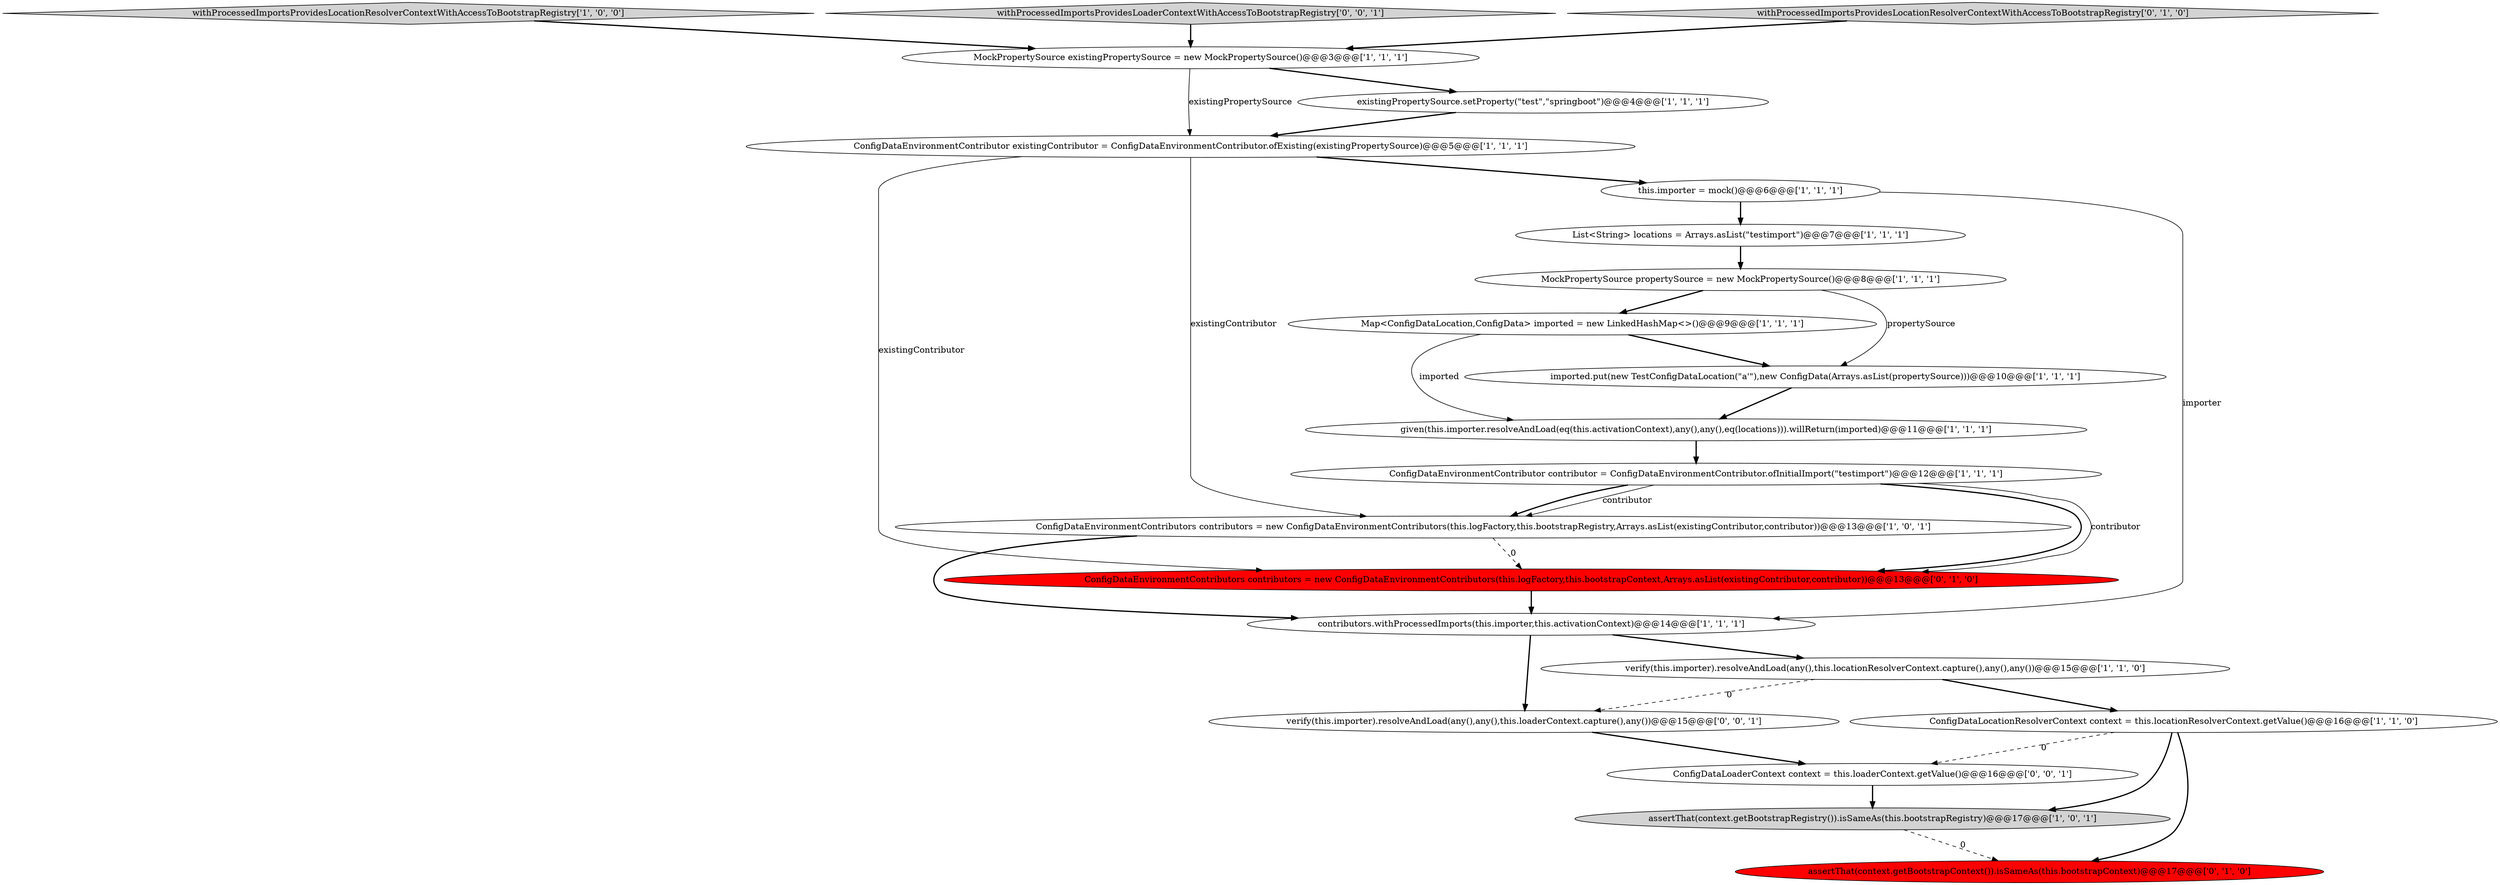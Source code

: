 digraph {
18 [style = filled, label = "ConfigDataEnvironmentContributors contributors = new ConfigDataEnvironmentContributors(this.logFactory,this.bootstrapContext,Arrays.asList(existingContributor,contributor))@@@13@@@['0', '1', '0']", fillcolor = red, shape = ellipse image = "AAA1AAABBB2BBB"];
7 [style = filled, label = "MockPropertySource propertySource = new MockPropertySource()@@@8@@@['1', '1', '1']", fillcolor = white, shape = ellipse image = "AAA0AAABBB1BBB"];
6 [style = filled, label = "ConfigDataEnvironmentContributor existingContributor = ConfigDataEnvironmentContributor.ofExisting(existingPropertySource)@@@5@@@['1', '1', '1']", fillcolor = white, shape = ellipse image = "AAA0AAABBB1BBB"];
14 [style = filled, label = "withProcessedImportsProvidesLocationResolverContextWithAccessToBootstrapRegistry['1', '0', '0']", fillcolor = lightgray, shape = diamond image = "AAA0AAABBB1BBB"];
0 [style = filled, label = "ConfigDataEnvironmentContributors contributors = new ConfigDataEnvironmentContributors(this.logFactory,this.bootstrapRegistry,Arrays.asList(existingContributor,contributor))@@@13@@@['1', '0', '1']", fillcolor = white, shape = ellipse image = "AAA0AAABBB1BBB"];
8 [style = filled, label = "imported.put(new TestConfigDataLocation(\"a'\"),new ConfigData(Arrays.asList(propertySource)))@@@10@@@['1', '1', '1']", fillcolor = white, shape = ellipse image = "AAA0AAABBB1BBB"];
12 [style = filled, label = "assertThat(context.getBootstrapRegistry()).isSameAs(this.bootstrapRegistry)@@@17@@@['1', '0', '1']", fillcolor = lightgray, shape = ellipse image = "AAA0AAABBB1BBB"];
20 [style = filled, label = "withProcessedImportsProvidesLoaderContextWithAccessToBootstrapRegistry['0', '0', '1']", fillcolor = lightgray, shape = diamond image = "AAA0AAABBB3BBB"];
11 [style = filled, label = "List<String> locations = Arrays.asList(\"testimport\")@@@7@@@['1', '1', '1']", fillcolor = white, shape = ellipse image = "AAA0AAABBB1BBB"];
10 [style = filled, label = "MockPropertySource existingPropertySource = new MockPropertySource()@@@3@@@['1', '1', '1']", fillcolor = white, shape = ellipse image = "AAA0AAABBB1BBB"];
16 [style = filled, label = "withProcessedImportsProvidesLocationResolverContextWithAccessToBootstrapRegistry['0', '1', '0']", fillcolor = lightgray, shape = diamond image = "AAA0AAABBB2BBB"];
5 [style = filled, label = "ConfigDataEnvironmentContributor contributor = ConfigDataEnvironmentContributor.ofInitialImport(\"testimport\")@@@12@@@['1', '1', '1']", fillcolor = white, shape = ellipse image = "AAA0AAABBB1BBB"];
3 [style = filled, label = "existingPropertySource.setProperty(\"test\",\"springboot\")@@@4@@@['1', '1', '1']", fillcolor = white, shape = ellipse image = "AAA0AAABBB1BBB"];
9 [style = filled, label = "contributors.withProcessedImports(this.importer,this.activationContext)@@@14@@@['1', '1', '1']", fillcolor = white, shape = ellipse image = "AAA0AAABBB1BBB"];
1 [style = filled, label = "given(this.importer.resolveAndLoad(eq(this.activationContext),any(),any(),eq(locations))).willReturn(imported)@@@11@@@['1', '1', '1']", fillcolor = white, shape = ellipse image = "AAA0AAABBB1BBB"];
19 [style = filled, label = "ConfigDataLoaderContext context = this.loaderContext.getValue()@@@16@@@['0', '0', '1']", fillcolor = white, shape = ellipse image = "AAA0AAABBB3BBB"];
21 [style = filled, label = "verify(this.importer).resolveAndLoad(any(),any(),this.loaderContext.capture(),any())@@@15@@@['0', '0', '1']", fillcolor = white, shape = ellipse image = "AAA0AAABBB3BBB"];
13 [style = filled, label = "verify(this.importer).resolveAndLoad(any(),this.locationResolverContext.capture(),any(),any())@@@15@@@['1', '1', '0']", fillcolor = white, shape = ellipse image = "AAA0AAABBB1BBB"];
17 [style = filled, label = "assertThat(context.getBootstrapContext()).isSameAs(this.bootstrapContext)@@@17@@@['0', '1', '0']", fillcolor = red, shape = ellipse image = "AAA1AAABBB2BBB"];
4 [style = filled, label = "ConfigDataLocationResolverContext context = this.locationResolverContext.getValue()@@@16@@@['1', '1', '0']", fillcolor = white, shape = ellipse image = "AAA0AAABBB1BBB"];
2 [style = filled, label = "Map<ConfigDataLocation,ConfigData> imported = new LinkedHashMap<>()@@@9@@@['1', '1', '1']", fillcolor = white, shape = ellipse image = "AAA0AAABBB1BBB"];
15 [style = filled, label = "this.importer = mock()@@@6@@@['1', '1', '1']", fillcolor = white, shape = ellipse image = "AAA0AAABBB1BBB"];
1->5 [style = bold, label=""];
0->9 [style = bold, label=""];
4->17 [style = bold, label=""];
21->19 [style = bold, label=""];
19->12 [style = bold, label=""];
16->10 [style = bold, label=""];
12->17 [style = dashed, label="0"];
14->10 [style = bold, label=""];
3->6 [style = bold, label=""];
10->3 [style = bold, label=""];
5->18 [style = bold, label=""];
10->6 [style = solid, label="existingPropertySource"];
6->15 [style = bold, label=""];
5->0 [style = solid, label="contributor"];
20->10 [style = bold, label=""];
8->1 [style = bold, label=""];
13->21 [style = dashed, label="0"];
15->11 [style = bold, label=""];
5->0 [style = bold, label=""];
7->2 [style = bold, label=""];
2->1 [style = solid, label="imported"];
18->9 [style = bold, label=""];
9->21 [style = bold, label=""];
4->12 [style = bold, label=""];
5->18 [style = solid, label="contributor"];
0->18 [style = dashed, label="0"];
4->19 [style = dashed, label="0"];
15->9 [style = solid, label="importer"];
7->8 [style = solid, label="propertySource"];
6->18 [style = solid, label="existingContributor"];
6->0 [style = solid, label="existingContributor"];
11->7 [style = bold, label=""];
2->8 [style = bold, label=""];
9->13 [style = bold, label=""];
13->4 [style = bold, label=""];
}
